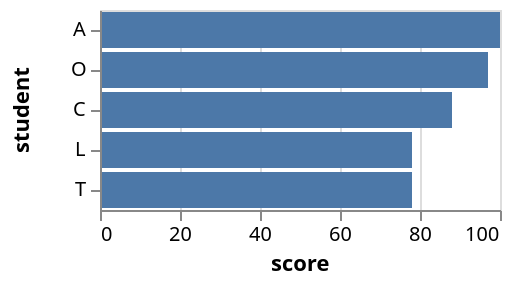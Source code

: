 {
  "$schema": "https://vega.github.io/schema/vega/v4.json",
  "description": "A bar graph showing the scores of the top 5 students. This shows an example of the window transform, for how the top K (5) can be filtered, and also how a rank can be computed for each student.",
  "autosize": "pad",
  "padding": 5,
  "width": 200,
  "style": "cell",
  "data": [
    {
      "name": "source_0",
      "values": [
        {"student": "A", "score": 100},
        {"student": "B", "score": 56},
        {"student": "C", "score": 88},
        {"student": "D", "score": 65},
        {"student": "E", "score": 45},
        {"student": "F", "score": 23},
        {"student": "G", "score": 66},
        {"student": "H", "score": 67},
        {"student": "I", "score": 13},
        {"student": "J", "score": 12},
        {"student": "K", "score": 50},
        {"student": "L", "score": 78},
        {"student": "M", "score": 66},
        {"student": "N", "score": 30},
        {"student": "O", "score": 97},
        {"student": "P", "score": 75},
        {"student": "Q", "score": 24},
        {"student": "R", "score": 42},
        {"student": "S", "score": 76},
        {"student": "T", "score": 78},
        {"student": "U", "score": 21},
        {"student": "V", "score": 46}
      ]
    },
    {
      "name": "data_0",
      "source": "source_0",
      "transform": [
        {
          "type": "window",
          "params": [null],
          "as": ["rank"],
          "ops": ["rank"],
          "fields": [null],
          "sort": {"field": ["score"], "order": ["descending"]}
        },
        {"type": "filter", "expr": "datum.rank <= 5"}
      ]
    }
  ],
  "signals": [
    {"name": "y_step", "value": 20},
    {
      "name": "height",
      "update": "bandspace(domain('y').length, 0.1, 0.05) * y_step"
    }
  ],
  "marks": [
    {
      "name": "marks",
      "type": "rect",
      "style": ["bar"],
      "from": {"data": "data_0"},
      "encode": {
        "update": {
          "fill": [
            {
              "test": "datum[\"score\"] === null || isNaN(datum[\"score\"])",
              "value": null
            },
            {"value": "#4c78a8"}
          ],
          "tooltip": {
            "signal": "{\"score\": format(datum[\"score\"], \"\"), \"student\": ''+datum[\"student\"]}"
          },
          "x": {"scale": "x", "field": "score"},
          "x2": {"scale": "x", "value": 0},
          "y": {"scale": "y", "field": "student"},
          "height": {"scale": "y", "band": true}
        }
      }
    }
  ],
  "scales": [
    {
      "name": "x",
      "type": "linear",
      "domain": {"data": "data_0", "field": "score"},
      "range": [0, {"signal": "width"}],
      "nice": true,
      "zero": true
    },
    {
      "name": "y",
      "type": "band",
      "domain": {
        "data": "data_0",
        "field": "student",
        "sort": {"field": "score", "op": "average", "order": "descending"}
      },
      "range": {"step": {"signal": "y_step"}},
      "paddingInner": 0.1,
      "paddingOuter": 0.05
    }
  ],
  "axes": [
    {
      "scale": "x",
      "orient": "bottom",
      "grid": false,
      "title": "score",
      "labelFlush": true,
      "labelOverlap": true,
      "tickCount": {"signal": "ceil(width/40)"},
      "zindex": 1
    },
    {
      "scale": "x",
      "orient": "bottom",
      "gridScale": "y",
      "grid": true,
      "tickCount": {"signal": "ceil(width/40)"},
      "domain": false,
      "labels": false,
      "maxExtent": 0,
      "minExtent": 0,
      "ticks": false,
      "zindex": 0
    },
    {
      "scale": "y",
      "orient": "left",
      "grid": false,
      "title": "student",
      "zindex": 1
    }
  ],
  "config": {"axisY": {"minExtent": 30}}
}
